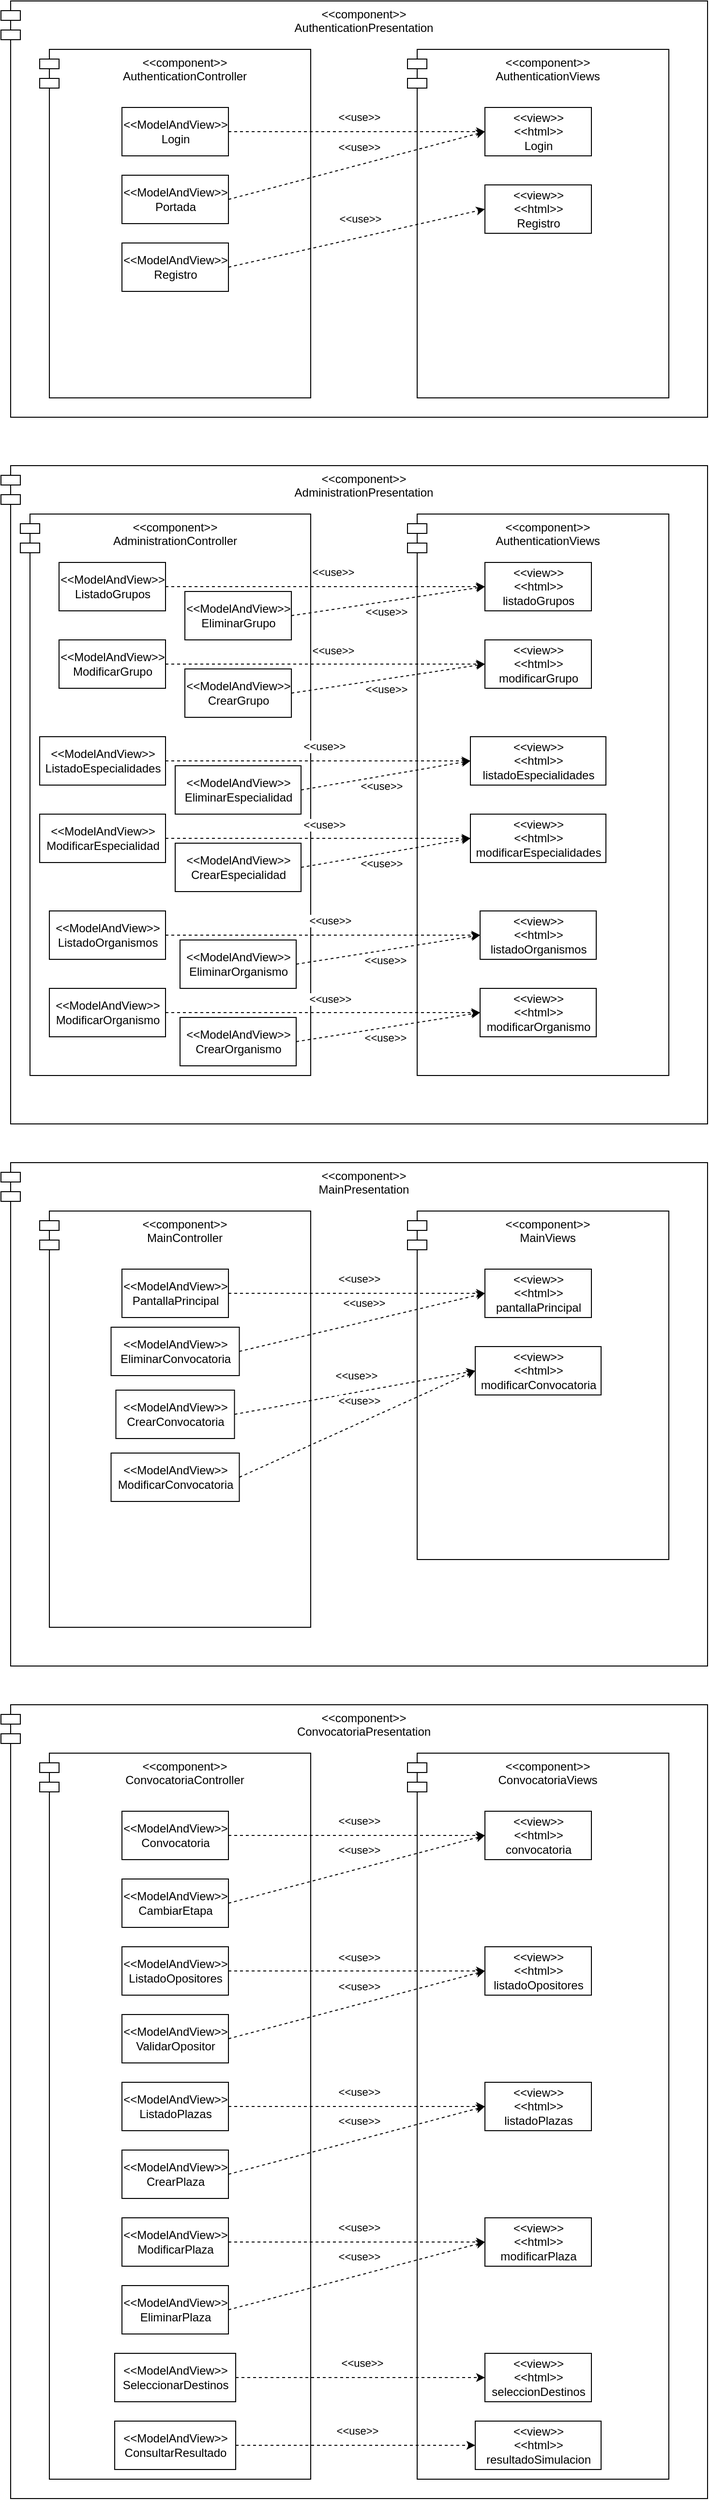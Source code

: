 <mxfile version="17.1.2" type="github">
  <diagram id="AxkOQcfwC_eE_syWc4v8" name="Page-1">
    <mxGraphModel dx="1422" dy="752" grid="1" gridSize="10" guides="1" tooltips="1" connect="1" arrows="1" fold="1" page="1" pageScale="1" pageWidth="827" pageHeight="1169" math="0" shadow="0">
      <root>
        <mxCell id="0" />
        <mxCell id="1" parent="0" />
        <mxCell id="vNdeVi5ogd6aJ1DIu0Zj-1" value="&lt;&lt;component&gt;&gt;&#xa;AuthenticationPresentation" style="shape=module;align=left;spacingLeft=20;align=center;verticalAlign=top;" parent="1" vertex="1">
          <mxGeometry x="30" y="40" width="730" height="430" as="geometry" />
        </mxCell>
        <mxCell id="vNdeVi5ogd6aJ1DIu0Zj-2" value="&lt;&lt;component&gt;&gt;&#xa;AuthenticationController" style="shape=module;align=left;spacingLeft=20;align=center;verticalAlign=top;" parent="1" vertex="1">
          <mxGeometry x="70" y="90" width="280" height="360" as="geometry" />
        </mxCell>
        <mxCell id="vNdeVi5ogd6aJ1DIu0Zj-3" value="&lt;&lt;component&gt;&gt;&#xa;AuthenticationViews" style="shape=module;align=left;spacingLeft=20;align=center;verticalAlign=top;" parent="1" vertex="1">
          <mxGeometry x="450" y="90" width="270" height="360" as="geometry" />
        </mxCell>
        <mxCell id="vNdeVi5ogd6aJ1DIu0Zj-4" value="&amp;lt;&amp;lt;view&amp;gt;&amp;gt;&lt;br&gt;&amp;lt;&amp;lt;html&amp;gt;&amp;gt;&lt;br&gt;Login" style="html=1;" parent="1" vertex="1">
          <mxGeometry x="530" y="150" width="110" height="50" as="geometry" />
        </mxCell>
        <mxCell id="vNdeVi5ogd6aJ1DIu0Zj-5" value="&amp;lt;&amp;lt;view&amp;gt;&amp;gt;&lt;br&gt;&amp;lt;&amp;lt;html&amp;gt;&amp;gt;&lt;br&gt;Registro" style="html=1;" parent="1" vertex="1">
          <mxGeometry x="530" y="230" width="110" height="50" as="geometry" />
        </mxCell>
        <mxCell id="vNdeVi5ogd6aJ1DIu0Zj-6" value="&amp;lt;&amp;lt;ModelAndView&amp;gt;&amp;gt;&lt;br&gt;Login" style="html=1;" parent="1" vertex="1">
          <mxGeometry x="155" y="150" width="110" height="50" as="geometry" />
        </mxCell>
        <mxCell id="vNdeVi5ogd6aJ1DIu0Zj-7" value="&amp;lt;&amp;lt;ModelAndView&amp;gt;&amp;gt;&lt;br&gt;Portada" style="html=1;" parent="1" vertex="1">
          <mxGeometry x="155" y="220" width="110" height="50" as="geometry" />
        </mxCell>
        <mxCell id="vNdeVi5ogd6aJ1DIu0Zj-8" value="&amp;lt;&amp;lt;ModelAndView&amp;gt;&amp;gt;&lt;br&gt;Registro" style="html=1;" parent="1" vertex="1">
          <mxGeometry x="155" y="290" width="110" height="50" as="geometry" />
        </mxCell>
        <mxCell id="vNdeVi5ogd6aJ1DIu0Zj-10" value="" style="endArrow=classic;html=1;rounded=0;exitX=1;exitY=0.5;exitDx=0;exitDy=0;entryX=0;entryY=0.5;entryDx=0;entryDy=0;dashed=1;" parent="1" source="vNdeVi5ogd6aJ1DIu0Zj-6" target="vNdeVi5ogd6aJ1DIu0Zj-4" edge="1">
          <mxGeometry width="50" height="50" relative="1" as="geometry">
            <mxPoint x="390" y="290" as="sourcePoint" />
            <mxPoint x="440" y="240" as="targetPoint" />
          </mxGeometry>
        </mxCell>
        <mxCell id="vNdeVi5ogd6aJ1DIu0Zj-11" value="&amp;lt;&amp;lt;use&amp;gt;&amp;gt;" style="edgeLabel;html=1;align=center;verticalAlign=middle;resizable=0;points=[];" parent="vNdeVi5ogd6aJ1DIu0Zj-10" vertex="1" connectable="0">
          <mxGeometry x="0.162" y="-1" relative="1" as="geometry">
            <mxPoint x="-19" y="-16" as="offset" />
          </mxGeometry>
        </mxCell>
        <mxCell id="vNdeVi5ogd6aJ1DIu0Zj-14" value="" style="endArrow=classic;html=1;rounded=0;exitX=1;exitY=0.5;exitDx=0;exitDy=0;entryX=0;entryY=0.5;entryDx=0;entryDy=0;dashed=1;" parent="1" source="vNdeVi5ogd6aJ1DIu0Zj-7" target="vNdeVi5ogd6aJ1DIu0Zj-4" edge="1">
          <mxGeometry width="50" height="50" relative="1" as="geometry">
            <mxPoint x="275" y="185" as="sourcePoint" />
            <mxPoint x="540" y="185" as="targetPoint" />
          </mxGeometry>
        </mxCell>
        <mxCell id="vNdeVi5ogd6aJ1DIu0Zj-15" value="&amp;lt;&amp;lt;use&amp;gt;&amp;gt;" style="edgeLabel;html=1;align=center;verticalAlign=middle;resizable=0;points=[];" parent="vNdeVi5ogd6aJ1DIu0Zj-14" vertex="1" connectable="0">
          <mxGeometry x="0.162" y="-1" relative="1" as="geometry">
            <mxPoint x="-19" y="-15" as="offset" />
          </mxGeometry>
        </mxCell>
        <mxCell id="vNdeVi5ogd6aJ1DIu0Zj-16" value="" style="endArrow=classic;html=1;rounded=0;exitX=1;exitY=0.5;exitDx=0;exitDy=0;entryX=0;entryY=0.5;entryDx=0;entryDy=0;dashed=1;" parent="1" source="vNdeVi5ogd6aJ1DIu0Zj-8" target="vNdeVi5ogd6aJ1DIu0Zj-5" edge="1">
          <mxGeometry width="50" height="50" relative="1" as="geometry">
            <mxPoint x="275" y="185" as="sourcePoint" />
            <mxPoint x="540" y="185" as="targetPoint" />
          </mxGeometry>
        </mxCell>
        <mxCell id="vNdeVi5ogd6aJ1DIu0Zj-17" value="&amp;lt;&amp;lt;use&amp;gt;&amp;gt;" style="edgeLabel;html=1;align=center;verticalAlign=middle;resizable=0;points=[];" parent="vNdeVi5ogd6aJ1DIu0Zj-16" vertex="1" connectable="0">
          <mxGeometry x="0.162" y="-1" relative="1" as="geometry">
            <mxPoint x="-19" y="-16" as="offset" />
          </mxGeometry>
        </mxCell>
        <mxCell id="QQFFvae5NlyF0eOOkwyp-1" value="&lt;&lt;component&gt;&gt;&#xa;AdministrationPresentation" style="shape=module;align=left;spacingLeft=20;align=center;verticalAlign=top;" vertex="1" parent="1">
          <mxGeometry x="30" y="520" width="730" height="680" as="geometry" />
        </mxCell>
        <mxCell id="QQFFvae5NlyF0eOOkwyp-2" value="&lt;&lt;component&gt;&gt;&#xa;AdministrationController" style="shape=module;align=left;spacingLeft=20;align=center;verticalAlign=top;" vertex="1" parent="1">
          <mxGeometry x="50" y="570" width="300" height="580" as="geometry" />
        </mxCell>
        <mxCell id="QQFFvae5NlyF0eOOkwyp-3" value="&lt;&lt;component&gt;&gt;&#xa;AuthenticationViews" style="shape=module;align=left;spacingLeft=20;align=center;verticalAlign=top;" vertex="1" parent="1">
          <mxGeometry x="450" y="570" width="270" height="580" as="geometry" />
        </mxCell>
        <mxCell id="QQFFvae5NlyF0eOOkwyp-4" value="&amp;lt;&amp;lt;view&amp;gt;&amp;gt;&lt;br&gt;&amp;lt;&amp;lt;html&amp;gt;&amp;gt;&lt;br&gt;listadoGrupos" style="html=1;" vertex="1" parent="1">
          <mxGeometry x="530" y="620" width="110" height="50" as="geometry" />
        </mxCell>
        <mxCell id="QQFFvae5NlyF0eOOkwyp-5" value="&amp;lt;&amp;lt;view&amp;gt;&amp;gt;&lt;br&gt;&lt;div&gt;&amp;lt;&amp;lt;html&amp;gt;&amp;gt;&lt;/div&gt;&lt;div&gt;modificarGrupo&lt;br&gt;&lt;/div&gt;" style="html=1;" vertex="1" parent="1">
          <mxGeometry x="530" y="700" width="110" height="50" as="geometry" />
        </mxCell>
        <mxCell id="QQFFvae5NlyF0eOOkwyp-6" value="&lt;div&gt;&amp;lt;&amp;lt;ModelAndView&amp;gt;&amp;gt;&lt;/div&gt;&lt;div&gt;ListadoGrupos&lt;br&gt;&lt;/div&gt;" style="html=1;" vertex="1" parent="1">
          <mxGeometry x="90" y="620" width="110" height="50" as="geometry" />
        </mxCell>
        <mxCell id="QQFFvae5NlyF0eOOkwyp-7" value="&amp;lt;&amp;lt;ModelAndView&amp;gt;&amp;gt;&lt;br&gt;ModificarGrupo" style="html=1;" vertex="1" parent="1">
          <mxGeometry x="90" y="700" width="110" height="50" as="geometry" />
        </mxCell>
        <mxCell id="QQFFvae5NlyF0eOOkwyp-8" value="&amp;lt;&amp;lt;ModelAndView&amp;gt;&amp;gt;&lt;br&gt;EliminarGrupo" style="html=1;" vertex="1" parent="1">
          <mxGeometry x="220" y="650" width="110" height="50" as="geometry" />
        </mxCell>
        <mxCell id="QQFFvae5NlyF0eOOkwyp-9" value="" style="endArrow=classic;html=1;rounded=0;exitX=1;exitY=0.5;exitDx=0;exitDy=0;entryX=0;entryY=0.5;entryDx=0;entryDy=0;dashed=1;" edge="1" parent="1" source="QQFFvae5NlyF0eOOkwyp-6" target="QQFFvae5NlyF0eOOkwyp-4">
          <mxGeometry width="50" height="50" relative="1" as="geometry">
            <mxPoint x="390" y="770" as="sourcePoint" />
            <mxPoint x="440" y="720" as="targetPoint" />
          </mxGeometry>
        </mxCell>
        <mxCell id="QQFFvae5NlyF0eOOkwyp-10" value="&amp;lt;&amp;lt;use&amp;gt;&amp;gt;" style="edgeLabel;html=1;align=center;verticalAlign=middle;resizable=0;points=[];" vertex="1" connectable="0" parent="QQFFvae5NlyF0eOOkwyp-9">
          <mxGeometry x="0.162" y="-1" relative="1" as="geometry">
            <mxPoint x="-19" y="-16" as="offset" />
          </mxGeometry>
        </mxCell>
        <mxCell id="QQFFvae5NlyF0eOOkwyp-11" value="" style="endArrow=classic;html=1;rounded=0;exitX=1;exitY=0.5;exitDx=0;exitDy=0;entryX=0;entryY=0.5;entryDx=0;entryDy=0;dashed=1;" edge="1" parent="1" source="QQFFvae5NlyF0eOOkwyp-7" target="QQFFvae5NlyF0eOOkwyp-5">
          <mxGeometry width="50" height="50" relative="1" as="geometry">
            <mxPoint x="275" y="665" as="sourcePoint" />
            <mxPoint x="540" y="665" as="targetPoint" />
          </mxGeometry>
        </mxCell>
        <mxCell id="QQFFvae5NlyF0eOOkwyp-12" value="&amp;lt;&amp;lt;use&amp;gt;&amp;gt;" style="edgeLabel;html=1;align=center;verticalAlign=middle;resizable=0;points=[];" vertex="1" connectable="0" parent="QQFFvae5NlyF0eOOkwyp-11">
          <mxGeometry x="0.162" y="-1" relative="1" as="geometry">
            <mxPoint x="-19" y="-15" as="offset" />
          </mxGeometry>
        </mxCell>
        <mxCell id="QQFFvae5NlyF0eOOkwyp-13" value="" style="endArrow=classic;html=1;rounded=0;exitX=1;exitY=0.5;exitDx=0;exitDy=0;entryX=0;entryY=0.5;entryDx=0;entryDy=0;dashed=1;" edge="1" parent="1" source="QQFFvae5NlyF0eOOkwyp-15" target="QQFFvae5NlyF0eOOkwyp-5">
          <mxGeometry width="50" height="50" relative="1" as="geometry">
            <mxPoint x="275" y="665" as="sourcePoint" />
            <mxPoint x="540" y="665" as="targetPoint" />
          </mxGeometry>
        </mxCell>
        <mxCell id="QQFFvae5NlyF0eOOkwyp-14" value="&amp;lt;&amp;lt;use&amp;gt;&amp;gt;" style="edgeLabel;html=1;align=center;verticalAlign=middle;resizable=0;points=[];" vertex="1" connectable="0" parent="QQFFvae5NlyF0eOOkwyp-13">
          <mxGeometry x="0.162" y="-1" relative="1" as="geometry">
            <mxPoint x="-19" y="12" as="offset" />
          </mxGeometry>
        </mxCell>
        <mxCell id="QQFFvae5NlyF0eOOkwyp-15" value="&amp;lt;&amp;lt;ModelAndView&amp;gt;&amp;gt;&lt;br&gt;CrearGrupo" style="html=1;" vertex="1" parent="1">
          <mxGeometry x="220" y="730" width="110" height="50" as="geometry" />
        </mxCell>
        <mxCell id="QQFFvae5NlyF0eOOkwyp-16" value="" style="endArrow=classic;html=1;rounded=0;exitX=1;exitY=0.5;exitDx=0;exitDy=0;entryX=0;entryY=0.5;entryDx=0;entryDy=0;dashed=1;" edge="1" parent="1" source="QQFFvae5NlyF0eOOkwyp-8" target="QQFFvae5NlyF0eOOkwyp-4">
          <mxGeometry width="50" height="50" relative="1" as="geometry">
            <mxPoint x="275" y="665" as="sourcePoint" />
            <mxPoint x="540" y="665" as="targetPoint" />
          </mxGeometry>
        </mxCell>
        <mxCell id="QQFFvae5NlyF0eOOkwyp-17" value="&amp;lt;&amp;lt;use&amp;gt;&amp;gt;" style="edgeLabel;html=1;align=center;verticalAlign=middle;resizable=0;points=[];" vertex="1" connectable="0" parent="QQFFvae5NlyF0eOOkwyp-16">
          <mxGeometry x="0.162" y="-1" relative="1" as="geometry">
            <mxPoint x="-19" y="12" as="offset" />
          </mxGeometry>
        </mxCell>
        <mxCell id="QQFFvae5NlyF0eOOkwyp-18" value="&amp;lt;&amp;lt;view&amp;gt;&amp;gt;&lt;br&gt;&amp;lt;&amp;lt;html&amp;gt;&amp;gt;&lt;br&gt;listadoEspecialidades" style="html=1;" vertex="1" parent="1">
          <mxGeometry x="515" y="800" width="140" height="50" as="geometry" />
        </mxCell>
        <mxCell id="QQFFvae5NlyF0eOOkwyp-19" value="&amp;lt;&amp;lt;view&amp;gt;&amp;gt;&lt;br&gt;&lt;div&gt;&amp;lt;&amp;lt;html&amp;gt;&amp;gt;&lt;/div&gt;&lt;div&gt;modificarEspecialidades&lt;/div&gt;" style="html=1;" vertex="1" parent="1">
          <mxGeometry x="515" y="880" width="140" height="50" as="geometry" />
        </mxCell>
        <mxCell id="QQFFvae5NlyF0eOOkwyp-20" value="&lt;div&gt;&amp;lt;&amp;lt;ModelAndView&amp;gt;&amp;gt;&lt;/div&gt;&lt;div&gt;ListadoEspecialidades&lt;br&gt;&lt;/div&gt;" style="html=1;" vertex="1" parent="1">
          <mxGeometry x="70" y="800" width="130" height="50" as="geometry" />
        </mxCell>
        <mxCell id="QQFFvae5NlyF0eOOkwyp-21" value="&amp;lt;&amp;lt;ModelAndView&amp;gt;&amp;gt;&lt;br&gt;ModificarEspecialidad" style="html=1;" vertex="1" parent="1">
          <mxGeometry x="70" y="880" width="130" height="50" as="geometry" />
        </mxCell>
        <mxCell id="QQFFvae5NlyF0eOOkwyp-22" value="&amp;lt;&amp;lt;ModelAndView&amp;gt;&amp;gt;&lt;br&gt;EliminarEspecialidad" style="html=1;" vertex="1" parent="1">
          <mxGeometry x="210" y="830" width="130" height="50" as="geometry" />
        </mxCell>
        <mxCell id="QQFFvae5NlyF0eOOkwyp-23" value="" style="endArrow=classic;html=1;rounded=0;exitX=1;exitY=0.5;exitDx=0;exitDy=0;entryX=0;entryY=0.5;entryDx=0;entryDy=0;dashed=1;" edge="1" parent="1" source="QQFFvae5NlyF0eOOkwyp-20" target="QQFFvae5NlyF0eOOkwyp-18">
          <mxGeometry width="50" height="50" relative="1" as="geometry">
            <mxPoint x="390" y="950" as="sourcePoint" />
            <mxPoint x="440" y="900" as="targetPoint" />
          </mxGeometry>
        </mxCell>
        <mxCell id="QQFFvae5NlyF0eOOkwyp-24" value="&amp;lt;&amp;lt;use&amp;gt;&amp;gt;" style="edgeLabel;html=1;align=center;verticalAlign=middle;resizable=0;points=[];" vertex="1" connectable="0" parent="QQFFvae5NlyF0eOOkwyp-23">
          <mxGeometry x="0.162" y="-1" relative="1" as="geometry">
            <mxPoint x="-19" y="-16" as="offset" />
          </mxGeometry>
        </mxCell>
        <mxCell id="QQFFvae5NlyF0eOOkwyp-25" value="" style="endArrow=classic;html=1;rounded=0;exitX=1;exitY=0.5;exitDx=0;exitDy=0;entryX=0;entryY=0.5;entryDx=0;entryDy=0;dashed=1;" edge="1" parent="1" source="QQFFvae5NlyF0eOOkwyp-21" target="QQFFvae5NlyF0eOOkwyp-19">
          <mxGeometry width="50" height="50" relative="1" as="geometry">
            <mxPoint x="275" y="845" as="sourcePoint" />
            <mxPoint x="540" y="845" as="targetPoint" />
          </mxGeometry>
        </mxCell>
        <mxCell id="QQFFvae5NlyF0eOOkwyp-26" value="&amp;lt;&amp;lt;use&amp;gt;&amp;gt;" style="edgeLabel;html=1;align=center;verticalAlign=middle;resizable=0;points=[];" vertex="1" connectable="0" parent="QQFFvae5NlyF0eOOkwyp-25">
          <mxGeometry x="0.162" y="-1" relative="1" as="geometry">
            <mxPoint x="-19" y="-15" as="offset" />
          </mxGeometry>
        </mxCell>
        <mxCell id="QQFFvae5NlyF0eOOkwyp-27" value="" style="endArrow=classic;html=1;rounded=0;exitX=1;exitY=0.5;exitDx=0;exitDy=0;entryX=0;entryY=0.5;entryDx=0;entryDy=0;dashed=1;" edge="1" parent="1" source="QQFFvae5NlyF0eOOkwyp-29" target="QQFFvae5NlyF0eOOkwyp-19">
          <mxGeometry width="50" height="50" relative="1" as="geometry">
            <mxPoint x="275" y="845" as="sourcePoint" />
            <mxPoint x="540" y="845" as="targetPoint" />
          </mxGeometry>
        </mxCell>
        <mxCell id="QQFFvae5NlyF0eOOkwyp-28" value="&amp;lt;&amp;lt;use&amp;gt;&amp;gt;" style="edgeLabel;html=1;align=center;verticalAlign=middle;resizable=0;points=[];" vertex="1" connectable="0" parent="QQFFvae5NlyF0eOOkwyp-27">
          <mxGeometry x="0.162" y="-1" relative="1" as="geometry">
            <mxPoint x="-19" y="12" as="offset" />
          </mxGeometry>
        </mxCell>
        <mxCell id="QQFFvae5NlyF0eOOkwyp-29" value="&amp;lt;&amp;lt;ModelAndView&amp;gt;&amp;gt;&lt;br&gt;CrearEspecialidad" style="html=1;" vertex="1" parent="1">
          <mxGeometry x="210" y="910" width="130" height="50" as="geometry" />
        </mxCell>
        <mxCell id="QQFFvae5NlyF0eOOkwyp-30" value="" style="endArrow=classic;html=1;rounded=0;exitX=1;exitY=0.5;exitDx=0;exitDy=0;entryX=0;entryY=0.5;entryDx=0;entryDy=0;dashed=1;" edge="1" parent="1" source="QQFFvae5NlyF0eOOkwyp-22" target="QQFFvae5NlyF0eOOkwyp-18">
          <mxGeometry width="50" height="50" relative="1" as="geometry">
            <mxPoint x="275" y="845" as="sourcePoint" />
            <mxPoint x="540" y="845" as="targetPoint" />
          </mxGeometry>
        </mxCell>
        <mxCell id="QQFFvae5NlyF0eOOkwyp-31" value="&amp;lt;&amp;lt;use&amp;gt;&amp;gt;" style="edgeLabel;html=1;align=center;verticalAlign=middle;resizable=0;points=[];" vertex="1" connectable="0" parent="QQFFvae5NlyF0eOOkwyp-30">
          <mxGeometry x="0.162" y="-1" relative="1" as="geometry">
            <mxPoint x="-19" y="12" as="offset" />
          </mxGeometry>
        </mxCell>
        <mxCell id="QQFFvae5NlyF0eOOkwyp-32" value="&amp;lt;&amp;lt;view&amp;gt;&amp;gt;&lt;br&gt;&amp;lt;&amp;lt;html&amp;gt;&amp;gt;&lt;br&gt;listadoOrganismos" style="html=1;" vertex="1" parent="1">
          <mxGeometry x="525" y="980" width="120" height="50" as="geometry" />
        </mxCell>
        <mxCell id="QQFFvae5NlyF0eOOkwyp-33" value="&amp;lt;&amp;lt;view&amp;gt;&amp;gt;&lt;br&gt;&lt;div&gt;&amp;lt;&amp;lt;html&amp;gt;&amp;gt;&lt;/div&gt;&lt;div&gt;modificarOrganismo&lt;/div&gt;" style="html=1;" vertex="1" parent="1">
          <mxGeometry x="525" y="1060" width="120" height="50" as="geometry" />
        </mxCell>
        <mxCell id="QQFFvae5NlyF0eOOkwyp-34" value="&lt;div&gt;&amp;lt;&amp;lt;ModelAndView&amp;gt;&amp;gt;&lt;/div&gt;&lt;div&gt;ListadoOrganismos&lt;br&gt;&lt;/div&gt;" style="html=1;" vertex="1" parent="1">
          <mxGeometry x="80" y="980" width="120" height="50" as="geometry" />
        </mxCell>
        <mxCell id="QQFFvae5NlyF0eOOkwyp-35" value="&amp;lt;&amp;lt;ModelAndView&amp;gt;&amp;gt;&lt;br&gt;ModificarOrganismo" style="html=1;" vertex="1" parent="1">
          <mxGeometry x="80" y="1060" width="120" height="50" as="geometry" />
        </mxCell>
        <mxCell id="QQFFvae5NlyF0eOOkwyp-36" value="&amp;lt;&amp;lt;ModelAndView&amp;gt;&amp;gt;&lt;br&gt;EliminarOrganismo" style="html=1;" vertex="1" parent="1">
          <mxGeometry x="215" y="1010" width="120" height="50" as="geometry" />
        </mxCell>
        <mxCell id="QQFFvae5NlyF0eOOkwyp-37" value="" style="endArrow=classic;html=1;rounded=0;exitX=1;exitY=0.5;exitDx=0;exitDy=0;entryX=0;entryY=0.5;entryDx=0;entryDy=0;dashed=1;" edge="1" parent="1" source="QQFFvae5NlyF0eOOkwyp-34" target="QQFFvae5NlyF0eOOkwyp-32">
          <mxGeometry width="50" height="50" relative="1" as="geometry">
            <mxPoint x="390" y="1130" as="sourcePoint" />
            <mxPoint x="440" y="1080" as="targetPoint" />
          </mxGeometry>
        </mxCell>
        <mxCell id="QQFFvae5NlyF0eOOkwyp-38" value="&amp;lt;&amp;lt;use&amp;gt;&amp;gt;" style="edgeLabel;html=1;align=center;verticalAlign=middle;resizable=0;points=[];" vertex="1" connectable="0" parent="QQFFvae5NlyF0eOOkwyp-37">
          <mxGeometry x="0.162" y="-1" relative="1" as="geometry">
            <mxPoint x="-19" y="-16" as="offset" />
          </mxGeometry>
        </mxCell>
        <mxCell id="QQFFvae5NlyF0eOOkwyp-39" value="" style="endArrow=classic;html=1;rounded=0;exitX=1;exitY=0.5;exitDx=0;exitDy=0;entryX=0;entryY=0.5;entryDx=0;entryDy=0;dashed=1;" edge="1" parent="1" source="QQFFvae5NlyF0eOOkwyp-35" target="QQFFvae5NlyF0eOOkwyp-33">
          <mxGeometry width="50" height="50" relative="1" as="geometry">
            <mxPoint x="275" y="1025" as="sourcePoint" />
            <mxPoint x="540" y="1025" as="targetPoint" />
          </mxGeometry>
        </mxCell>
        <mxCell id="QQFFvae5NlyF0eOOkwyp-40" value="&amp;lt;&amp;lt;use&amp;gt;&amp;gt;" style="edgeLabel;html=1;align=center;verticalAlign=middle;resizable=0;points=[];" vertex="1" connectable="0" parent="QQFFvae5NlyF0eOOkwyp-39">
          <mxGeometry x="0.162" y="-1" relative="1" as="geometry">
            <mxPoint x="-19" y="-15" as="offset" />
          </mxGeometry>
        </mxCell>
        <mxCell id="QQFFvae5NlyF0eOOkwyp-41" value="" style="endArrow=classic;html=1;rounded=0;exitX=1;exitY=0.5;exitDx=0;exitDy=0;entryX=0;entryY=0.5;entryDx=0;entryDy=0;dashed=1;" edge="1" parent="1" source="QQFFvae5NlyF0eOOkwyp-43" target="QQFFvae5NlyF0eOOkwyp-33">
          <mxGeometry width="50" height="50" relative="1" as="geometry">
            <mxPoint x="275" y="1025" as="sourcePoint" />
            <mxPoint x="540" y="1025" as="targetPoint" />
          </mxGeometry>
        </mxCell>
        <mxCell id="QQFFvae5NlyF0eOOkwyp-42" value="&amp;lt;&amp;lt;use&amp;gt;&amp;gt;" style="edgeLabel;html=1;align=center;verticalAlign=middle;resizable=0;points=[];" vertex="1" connectable="0" parent="QQFFvae5NlyF0eOOkwyp-41">
          <mxGeometry x="0.162" y="-1" relative="1" as="geometry">
            <mxPoint x="-19" y="12" as="offset" />
          </mxGeometry>
        </mxCell>
        <mxCell id="QQFFvae5NlyF0eOOkwyp-43" value="&amp;lt;&amp;lt;ModelAndView&amp;gt;&amp;gt;&lt;br&gt;CrearOrganismo" style="html=1;" vertex="1" parent="1">
          <mxGeometry x="215" y="1090" width="120" height="50" as="geometry" />
        </mxCell>
        <mxCell id="QQFFvae5NlyF0eOOkwyp-44" value="" style="endArrow=classic;html=1;rounded=0;exitX=1;exitY=0.5;exitDx=0;exitDy=0;entryX=0;entryY=0.5;entryDx=0;entryDy=0;dashed=1;" edge="1" parent="1" source="QQFFvae5NlyF0eOOkwyp-36" target="QQFFvae5NlyF0eOOkwyp-32">
          <mxGeometry width="50" height="50" relative="1" as="geometry">
            <mxPoint x="275" y="1025" as="sourcePoint" />
            <mxPoint x="540" y="1025" as="targetPoint" />
          </mxGeometry>
        </mxCell>
        <mxCell id="QQFFvae5NlyF0eOOkwyp-45" value="&amp;lt;&amp;lt;use&amp;gt;&amp;gt;" style="edgeLabel;html=1;align=center;verticalAlign=middle;resizable=0;points=[];" vertex="1" connectable="0" parent="QQFFvae5NlyF0eOOkwyp-44">
          <mxGeometry x="0.162" y="-1" relative="1" as="geometry">
            <mxPoint x="-19" y="12" as="offset" />
          </mxGeometry>
        </mxCell>
        <mxCell id="QQFFvae5NlyF0eOOkwyp-46" value="&lt;&lt;component&gt;&gt;&#xa;MainPresentation" style="shape=module;align=left;spacingLeft=20;align=center;verticalAlign=top;" vertex="1" parent="1">
          <mxGeometry x="30" y="1240" width="730" height="520" as="geometry" />
        </mxCell>
        <mxCell id="QQFFvae5NlyF0eOOkwyp-47" value="&lt;&lt;component&gt;&gt;&#xa;MainController" style="shape=module;align=left;spacingLeft=20;align=center;verticalAlign=top;" vertex="1" parent="1">
          <mxGeometry x="70" y="1290" width="280" height="430" as="geometry" />
        </mxCell>
        <mxCell id="QQFFvae5NlyF0eOOkwyp-48" value="&lt;&lt;component&gt;&gt;&#xa;MainViews" style="shape=module;align=left;spacingLeft=20;align=center;verticalAlign=top;" vertex="1" parent="1">
          <mxGeometry x="450" y="1290" width="270" height="360" as="geometry" />
        </mxCell>
        <mxCell id="QQFFvae5NlyF0eOOkwyp-49" value="&amp;lt;&amp;lt;view&amp;gt;&amp;gt;&lt;br&gt;&lt;div&gt;&amp;lt;&amp;lt;html&amp;gt;&amp;gt;&lt;/div&gt;&lt;div&gt;pantallaPrincipal&lt;br&gt;&lt;/div&gt;" style="html=1;" vertex="1" parent="1">
          <mxGeometry x="530" y="1350" width="110" height="50" as="geometry" />
        </mxCell>
        <mxCell id="QQFFvae5NlyF0eOOkwyp-50" value="&amp;lt;&amp;lt;view&amp;gt;&amp;gt;&lt;br&gt;&amp;lt;&amp;lt;html&amp;gt;&amp;gt;&lt;br&gt;modificarConvocatoria" style="html=1;" vertex="1" parent="1">
          <mxGeometry x="520" y="1430" width="130" height="50" as="geometry" />
        </mxCell>
        <mxCell id="QQFFvae5NlyF0eOOkwyp-51" value="&amp;lt;&amp;lt;ModelAndView&amp;gt;&amp;gt;&lt;br&gt;PantallaPrincipal" style="html=1;" vertex="1" parent="1">
          <mxGeometry x="155" y="1350" width="110" height="50" as="geometry" />
        </mxCell>
        <mxCell id="QQFFvae5NlyF0eOOkwyp-52" value="&lt;div&gt;&amp;lt;&amp;lt;ModelAndView&amp;gt;&amp;gt;&lt;/div&gt;&lt;div&gt;CrearConvocatoria&lt;br&gt;&lt;/div&gt;" style="html=1;" vertex="1" parent="1">
          <mxGeometry x="148.75" y="1475" width="122.5" height="50" as="geometry" />
        </mxCell>
        <mxCell id="QQFFvae5NlyF0eOOkwyp-53" value="&lt;div&gt;&amp;lt;&amp;lt;ModelAndView&amp;gt;&amp;gt;&lt;/div&gt;&lt;div&gt;ModificarConvocatoria&lt;br&gt;&lt;/div&gt;" style="html=1;" vertex="1" parent="1">
          <mxGeometry x="143.75" y="1540" width="132.5" height="50" as="geometry" />
        </mxCell>
        <mxCell id="QQFFvae5NlyF0eOOkwyp-54" value="" style="endArrow=classic;html=1;rounded=0;exitX=1;exitY=0.5;exitDx=0;exitDy=0;entryX=0;entryY=0.5;entryDx=0;entryDy=0;dashed=1;" edge="1" parent="1" source="QQFFvae5NlyF0eOOkwyp-51" target="QQFFvae5NlyF0eOOkwyp-49">
          <mxGeometry width="50" height="50" relative="1" as="geometry">
            <mxPoint x="390" y="1490" as="sourcePoint" />
            <mxPoint x="440" y="1440" as="targetPoint" />
          </mxGeometry>
        </mxCell>
        <mxCell id="QQFFvae5NlyF0eOOkwyp-55" value="&amp;lt;&amp;lt;use&amp;gt;&amp;gt;" style="edgeLabel;html=1;align=center;verticalAlign=middle;resizable=0;points=[];" vertex="1" connectable="0" parent="QQFFvae5NlyF0eOOkwyp-54">
          <mxGeometry x="0.162" y="-1" relative="1" as="geometry">
            <mxPoint x="-19" y="-16" as="offset" />
          </mxGeometry>
        </mxCell>
        <mxCell id="QQFFvae5NlyF0eOOkwyp-56" value="" style="endArrow=classic;html=1;rounded=0;exitX=1;exitY=0.5;exitDx=0;exitDy=0;entryX=0;entryY=0.5;entryDx=0;entryDy=0;dashed=1;" edge="1" parent="1" source="QQFFvae5NlyF0eOOkwyp-52" target="QQFFvae5NlyF0eOOkwyp-50">
          <mxGeometry width="50" height="50" relative="1" as="geometry">
            <mxPoint x="275" y="1385" as="sourcePoint" />
            <mxPoint x="540" y="1385" as="targetPoint" />
          </mxGeometry>
        </mxCell>
        <mxCell id="QQFFvae5NlyF0eOOkwyp-57" value="&amp;lt;&amp;lt;use&amp;gt;&amp;gt;" style="edgeLabel;html=1;align=center;verticalAlign=middle;resizable=0;points=[];" vertex="1" connectable="0" parent="QQFFvae5NlyF0eOOkwyp-56">
          <mxGeometry x="0.162" y="-1" relative="1" as="geometry">
            <mxPoint x="-19" y="-15" as="offset" />
          </mxGeometry>
        </mxCell>
        <mxCell id="QQFFvae5NlyF0eOOkwyp-58" value="" style="endArrow=classic;html=1;rounded=0;exitX=1;exitY=0.5;exitDx=0;exitDy=0;entryX=0;entryY=0.5;entryDx=0;entryDy=0;dashed=1;" edge="1" parent="1" source="QQFFvae5NlyF0eOOkwyp-53" target="QQFFvae5NlyF0eOOkwyp-50">
          <mxGeometry width="50" height="50" relative="1" as="geometry">
            <mxPoint x="275" y="1385" as="sourcePoint" />
            <mxPoint x="540" y="1385" as="targetPoint" />
          </mxGeometry>
        </mxCell>
        <mxCell id="QQFFvae5NlyF0eOOkwyp-59" value="&amp;lt;&amp;lt;use&amp;gt;&amp;gt;" style="edgeLabel;html=1;align=center;verticalAlign=middle;resizable=0;points=[];" vertex="1" connectable="0" parent="QQFFvae5NlyF0eOOkwyp-58">
          <mxGeometry x="0.162" y="-1" relative="1" as="geometry">
            <mxPoint x="-19" y="-16" as="offset" />
          </mxGeometry>
        </mxCell>
        <mxCell id="QQFFvae5NlyF0eOOkwyp-60" value="&lt;div&gt;&amp;lt;&amp;lt;ModelAndView&amp;gt;&amp;gt;&lt;/div&gt;&lt;div&gt;EliminarConvocatoria&lt;br&gt;&lt;/div&gt;" style="html=1;" vertex="1" parent="1">
          <mxGeometry x="143.75" y="1410" width="132.5" height="50" as="geometry" />
        </mxCell>
        <mxCell id="QQFFvae5NlyF0eOOkwyp-62" value="" style="endArrow=classic;html=1;rounded=0;entryX=0;entryY=0.5;entryDx=0;entryDy=0;dashed=1;exitX=1;exitY=0.5;exitDx=0;exitDy=0;" edge="1" parent="1" source="QQFFvae5NlyF0eOOkwyp-60" target="QQFFvae5NlyF0eOOkwyp-49">
          <mxGeometry width="50" height="50" relative="1" as="geometry">
            <mxPoint x="286.25" y="1525" as="sourcePoint" />
            <mxPoint x="530" y="1465" as="targetPoint" />
          </mxGeometry>
        </mxCell>
        <mxCell id="QQFFvae5NlyF0eOOkwyp-63" value="&amp;lt;&amp;lt;use&amp;gt;&amp;gt;" style="edgeLabel;html=1;align=center;verticalAlign=middle;resizable=0;points=[];" vertex="1" connectable="0" parent="QQFFvae5NlyF0eOOkwyp-62">
          <mxGeometry x="0.162" y="-1" relative="1" as="geometry">
            <mxPoint x="-19" y="-16" as="offset" />
          </mxGeometry>
        </mxCell>
        <mxCell id="QQFFvae5NlyF0eOOkwyp-64" value="&lt;&lt;component&gt;&gt;&#xa;ConvocatoriaPresentation" style="shape=module;align=left;spacingLeft=20;align=center;verticalAlign=top;" vertex="1" parent="1">
          <mxGeometry x="30" y="1800" width="730" height="820" as="geometry" />
        </mxCell>
        <mxCell id="QQFFvae5NlyF0eOOkwyp-65" value="&lt;&lt;component&gt;&gt;&#xa;ConvocatoriaController" style="shape=module;align=left;spacingLeft=20;align=center;verticalAlign=top;" vertex="1" parent="1">
          <mxGeometry x="70" y="1850" width="280" height="750" as="geometry" />
        </mxCell>
        <mxCell id="QQFFvae5NlyF0eOOkwyp-66" value="&lt;&lt;component&gt;&gt;&#xa;ConvocatoriaViews" style="shape=module;align=left;spacingLeft=20;align=center;verticalAlign=top;" vertex="1" parent="1">
          <mxGeometry x="450" y="1850" width="270" height="750" as="geometry" />
        </mxCell>
        <mxCell id="QQFFvae5NlyF0eOOkwyp-67" value="&amp;lt;&amp;lt;view&amp;gt;&amp;gt;&lt;br&gt;&amp;lt;&amp;lt;html&amp;gt;&amp;gt;&lt;br&gt;convocatoria" style="html=1;" vertex="1" parent="1">
          <mxGeometry x="530" y="1910" width="110" height="50" as="geometry" />
        </mxCell>
        <mxCell id="QQFFvae5NlyF0eOOkwyp-68" value="&amp;lt;&amp;lt;view&amp;gt;&amp;gt;&lt;br&gt;&lt;div&gt;&amp;lt;&amp;lt;html&amp;gt;&amp;gt;&lt;/div&gt;&lt;div&gt;listadoPlazas&lt;br&gt;&lt;/div&gt;" style="html=1;" vertex="1" parent="1">
          <mxGeometry x="530" y="2190" width="110" height="50" as="geometry" />
        </mxCell>
        <mxCell id="QQFFvae5NlyF0eOOkwyp-69" value="&lt;div&gt;&amp;lt;&amp;lt;ModelAndView&amp;gt;&amp;gt;&lt;/div&gt;&lt;div&gt;Convocatoria&lt;br&gt;&lt;/div&gt;" style="html=1;" vertex="1" parent="1">
          <mxGeometry x="155" y="1910" width="110" height="50" as="geometry" />
        </mxCell>
        <mxCell id="QQFFvae5NlyF0eOOkwyp-70" value="&lt;div&gt;&amp;lt;&amp;lt;ModelAndView&amp;gt;&amp;gt;&lt;/div&gt;&lt;div&gt;ListadoOpositores&lt;br&gt;&lt;/div&gt;" style="html=1;" vertex="1" parent="1">
          <mxGeometry x="155" y="2050" width="110" height="50" as="geometry" />
        </mxCell>
        <mxCell id="QQFFvae5NlyF0eOOkwyp-71" value="&lt;div&gt;&amp;lt;&amp;lt;ModelAndView&amp;gt;&amp;gt;&lt;/div&gt;&lt;div&gt;ListadoPlazas&lt;/div&gt;" style="html=1;" vertex="1" parent="1">
          <mxGeometry x="155" y="2190" width="110" height="50" as="geometry" />
        </mxCell>
        <mxCell id="QQFFvae5NlyF0eOOkwyp-72" value="" style="endArrow=classic;html=1;rounded=0;exitX=1;exitY=0.5;exitDx=0;exitDy=0;entryX=0;entryY=0.5;entryDx=0;entryDy=0;dashed=1;" edge="1" parent="1" source="QQFFvae5NlyF0eOOkwyp-69" target="QQFFvae5NlyF0eOOkwyp-67">
          <mxGeometry width="50" height="50" relative="1" as="geometry">
            <mxPoint x="390" y="2050" as="sourcePoint" />
            <mxPoint x="440" y="2000" as="targetPoint" />
          </mxGeometry>
        </mxCell>
        <mxCell id="QQFFvae5NlyF0eOOkwyp-73" value="&amp;lt;&amp;lt;use&amp;gt;&amp;gt;" style="edgeLabel;html=1;align=center;verticalAlign=middle;resizable=0;points=[];" vertex="1" connectable="0" parent="QQFFvae5NlyF0eOOkwyp-72">
          <mxGeometry x="0.162" y="-1" relative="1" as="geometry">
            <mxPoint x="-19" y="-16" as="offset" />
          </mxGeometry>
        </mxCell>
        <mxCell id="QQFFvae5NlyF0eOOkwyp-74" value="" style="endArrow=classic;html=1;rounded=0;exitX=1;exitY=0.5;exitDx=0;exitDy=0;entryX=0;entryY=0.5;entryDx=0;entryDy=0;dashed=1;" edge="1" parent="1" source="QQFFvae5NlyF0eOOkwyp-70" target="QQFFvae5NlyF0eOOkwyp-85">
          <mxGeometry width="50" height="50" relative="1" as="geometry">
            <mxPoint x="275" y="1945" as="sourcePoint" />
            <mxPoint x="540" y="1945" as="targetPoint" />
          </mxGeometry>
        </mxCell>
        <mxCell id="QQFFvae5NlyF0eOOkwyp-75" value="&amp;lt;&amp;lt;use&amp;gt;&amp;gt;" style="edgeLabel;html=1;align=center;verticalAlign=middle;resizable=0;points=[];" vertex="1" connectable="0" parent="QQFFvae5NlyF0eOOkwyp-74">
          <mxGeometry x="0.162" y="-1" relative="1" as="geometry">
            <mxPoint x="-19" y="-15" as="offset" />
          </mxGeometry>
        </mxCell>
        <mxCell id="QQFFvae5NlyF0eOOkwyp-76" value="" style="endArrow=classic;html=1;rounded=0;exitX=1;exitY=0.5;exitDx=0;exitDy=0;entryX=0;entryY=0.5;entryDx=0;entryDy=0;dashed=1;" edge="1" parent="1" source="QQFFvae5NlyF0eOOkwyp-71" target="QQFFvae5NlyF0eOOkwyp-68">
          <mxGeometry width="50" height="50" relative="1" as="geometry">
            <mxPoint x="275" y="1945" as="sourcePoint" />
            <mxPoint x="540" y="1945" as="targetPoint" />
          </mxGeometry>
        </mxCell>
        <mxCell id="QQFFvae5NlyF0eOOkwyp-77" value="&amp;lt;&amp;lt;use&amp;gt;&amp;gt;" style="edgeLabel;html=1;align=center;verticalAlign=middle;resizable=0;points=[];" vertex="1" connectable="0" parent="QQFFvae5NlyF0eOOkwyp-76">
          <mxGeometry x="0.162" y="-1" relative="1" as="geometry">
            <mxPoint x="-19" y="-16" as="offset" />
          </mxGeometry>
        </mxCell>
        <mxCell id="QQFFvae5NlyF0eOOkwyp-78" value="&lt;div&gt;&amp;lt;&amp;lt;ModelAndView&amp;gt;&amp;gt;&lt;/div&gt;&lt;div&gt;CambiarEtapa&lt;br&gt;&lt;/div&gt;" style="html=1;" vertex="1" parent="1">
          <mxGeometry x="155" y="1980" width="110" height="50" as="geometry" />
        </mxCell>
        <mxCell id="QQFFvae5NlyF0eOOkwyp-79" value="&lt;div&gt;&amp;lt;&amp;lt;ModelAndView&amp;gt;&amp;gt;&lt;/div&gt;&lt;div&gt;ValidarOpositor&lt;br&gt;&lt;/div&gt;" style="html=1;" vertex="1" parent="1">
          <mxGeometry x="155" y="2120" width="110" height="50" as="geometry" />
        </mxCell>
        <mxCell id="QQFFvae5NlyF0eOOkwyp-80" value="&lt;div&gt;&amp;lt;&amp;lt;ModelAndView&amp;gt;&amp;gt;&lt;/div&gt;&lt;div&gt;CrearPlaza&lt;br&gt;&lt;/div&gt;" style="html=1;" vertex="1" parent="1">
          <mxGeometry x="155" y="2260" width="110" height="50" as="geometry" />
        </mxCell>
        <mxCell id="QQFFvae5NlyF0eOOkwyp-81" value="&lt;div&gt;&amp;lt;&amp;lt;ModelAndView&amp;gt;&amp;gt;&lt;/div&gt;&lt;div&gt;ModificarPlaza&lt;br&gt;&lt;/div&gt;" style="html=1;" vertex="1" parent="1">
          <mxGeometry x="155" y="2330" width="110" height="50" as="geometry" />
        </mxCell>
        <mxCell id="QQFFvae5NlyF0eOOkwyp-82" value="&lt;div&gt;&amp;lt;&amp;lt;ModelAndView&amp;gt;&amp;gt;&lt;/div&gt;&lt;div&gt;EliminarPlaza&lt;br&gt;&lt;/div&gt;" style="html=1;" vertex="1" parent="1">
          <mxGeometry x="155" y="2400" width="110" height="50" as="geometry" />
        </mxCell>
        <mxCell id="QQFFvae5NlyF0eOOkwyp-83" value="&lt;div&gt;&amp;lt;&amp;lt;ModelAndView&amp;gt;&amp;gt;&lt;/div&gt;&lt;div&gt;SeleccionarDestinos&lt;br&gt;&lt;/div&gt;" style="html=1;" vertex="1" parent="1">
          <mxGeometry x="147.5" y="2470" width="125" height="50" as="geometry" />
        </mxCell>
        <mxCell id="QQFFvae5NlyF0eOOkwyp-84" value="&lt;div&gt;&amp;lt;&amp;lt;ModelAndView&amp;gt;&amp;gt;&lt;/div&gt;&lt;div&gt;ConsultarResultado&lt;br&gt;&lt;/div&gt;" style="html=1;" vertex="1" parent="1">
          <mxGeometry x="147.5" y="2540" width="125" height="50" as="geometry" />
        </mxCell>
        <mxCell id="QQFFvae5NlyF0eOOkwyp-85" value="&amp;lt;&amp;lt;view&amp;gt;&amp;gt;&lt;br&gt;&amp;lt;&amp;lt;html&amp;gt;&amp;gt;&lt;br&gt;listadoOpositores" style="html=1;" vertex="1" parent="1">
          <mxGeometry x="530" y="2050" width="110" height="50" as="geometry" />
        </mxCell>
        <mxCell id="QQFFvae5NlyF0eOOkwyp-88" value="&amp;lt;&amp;lt;view&amp;gt;&amp;gt;&lt;br&gt;&lt;div&gt;&amp;lt;&amp;lt;html&amp;gt;&amp;gt;&lt;/div&gt;&lt;div&gt;resultadoSimulacion&lt;br&gt;&lt;/div&gt;" style="html=1;" vertex="1" parent="1">
          <mxGeometry x="520" y="2540" width="130" height="50" as="geometry" />
        </mxCell>
        <mxCell id="QQFFvae5NlyF0eOOkwyp-89" value="" style="endArrow=classic;html=1;rounded=0;exitX=1;exitY=0.5;exitDx=0;exitDy=0;entryX=0;entryY=0.5;entryDx=0;entryDy=0;dashed=1;" edge="1" parent="1" source="QQFFvae5NlyF0eOOkwyp-78" target="QQFFvae5NlyF0eOOkwyp-67">
          <mxGeometry width="50" height="50" relative="1" as="geometry">
            <mxPoint x="275" y="1945" as="sourcePoint" />
            <mxPoint x="540" y="1945" as="targetPoint" />
          </mxGeometry>
        </mxCell>
        <mxCell id="QQFFvae5NlyF0eOOkwyp-90" value="&amp;lt;&amp;lt;use&amp;gt;&amp;gt;" style="edgeLabel;html=1;align=center;verticalAlign=middle;resizable=0;points=[];" vertex="1" connectable="0" parent="QQFFvae5NlyF0eOOkwyp-89">
          <mxGeometry x="0.162" y="-1" relative="1" as="geometry">
            <mxPoint x="-19" y="-16" as="offset" />
          </mxGeometry>
        </mxCell>
        <mxCell id="QQFFvae5NlyF0eOOkwyp-92" value="" style="endArrow=classic;html=1;rounded=0;exitX=1;exitY=0.5;exitDx=0;exitDy=0;entryX=0;entryY=0.5;entryDx=0;entryDy=0;dashed=1;" edge="1" parent="1" source="QQFFvae5NlyF0eOOkwyp-79" target="QQFFvae5NlyF0eOOkwyp-85">
          <mxGeometry width="50" height="50" relative="1" as="geometry">
            <mxPoint x="275" y="2085" as="sourcePoint" />
            <mxPoint x="540" y="2085" as="targetPoint" />
          </mxGeometry>
        </mxCell>
        <mxCell id="QQFFvae5NlyF0eOOkwyp-93" value="&amp;lt;&amp;lt;use&amp;gt;&amp;gt;" style="edgeLabel;html=1;align=center;verticalAlign=middle;resizable=0;points=[];" vertex="1" connectable="0" parent="QQFFvae5NlyF0eOOkwyp-92">
          <mxGeometry x="0.162" y="-1" relative="1" as="geometry">
            <mxPoint x="-19" y="-15" as="offset" />
          </mxGeometry>
        </mxCell>
        <mxCell id="QQFFvae5NlyF0eOOkwyp-94" value="" style="endArrow=classic;html=1;rounded=0;exitX=1;exitY=0.5;exitDx=0;exitDy=0;entryX=0;entryY=0.5;entryDx=0;entryDy=0;dashed=1;" edge="1" parent="1" source="QQFFvae5NlyF0eOOkwyp-80" target="QQFFvae5NlyF0eOOkwyp-68">
          <mxGeometry width="50" height="50" relative="1" as="geometry">
            <mxPoint x="275" y="2225" as="sourcePoint" />
            <mxPoint x="540" y="2225" as="targetPoint" />
          </mxGeometry>
        </mxCell>
        <mxCell id="QQFFvae5NlyF0eOOkwyp-95" value="&amp;lt;&amp;lt;use&amp;gt;&amp;gt;" style="edgeLabel;html=1;align=center;verticalAlign=middle;resizable=0;points=[];" vertex="1" connectable="0" parent="QQFFvae5NlyF0eOOkwyp-94">
          <mxGeometry x="0.162" y="-1" relative="1" as="geometry">
            <mxPoint x="-19" y="-16" as="offset" />
          </mxGeometry>
        </mxCell>
        <mxCell id="QQFFvae5NlyF0eOOkwyp-96" value="" style="endArrow=classic;html=1;rounded=0;exitX=1;exitY=0.5;exitDx=0;exitDy=0;entryX=0;entryY=0.5;entryDx=0;entryDy=0;dashed=1;" edge="1" parent="1" source="QQFFvae5NlyF0eOOkwyp-81" target="QQFFvae5NlyF0eOOkwyp-101">
          <mxGeometry width="50" height="50" relative="1" as="geometry">
            <mxPoint x="250" y="2280" as="sourcePoint" />
            <mxPoint x="515" y="2280" as="targetPoint" />
          </mxGeometry>
        </mxCell>
        <mxCell id="QQFFvae5NlyF0eOOkwyp-97" value="&amp;lt;&amp;lt;use&amp;gt;&amp;gt;" style="edgeLabel;html=1;align=center;verticalAlign=middle;resizable=0;points=[];" vertex="1" connectable="0" parent="QQFFvae5NlyF0eOOkwyp-96">
          <mxGeometry x="0.162" y="-1" relative="1" as="geometry">
            <mxPoint x="-19" y="-16" as="offset" />
          </mxGeometry>
        </mxCell>
        <mxCell id="QQFFvae5NlyF0eOOkwyp-98" value="" style="endArrow=classic;html=1;rounded=0;exitX=1;exitY=0.5;exitDx=0;exitDy=0;entryX=0;entryY=0.5;entryDx=0;entryDy=0;dashed=1;" edge="1" parent="1" source="QQFFvae5NlyF0eOOkwyp-82" target="QQFFvae5NlyF0eOOkwyp-101">
          <mxGeometry width="50" height="50" relative="1" as="geometry">
            <mxPoint x="295" y="2245" as="sourcePoint" />
            <mxPoint x="560" y="2245" as="targetPoint" />
          </mxGeometry>
        </mxCell>
        <mxCell id="QQFFvae5NlyF0eOOkwyp-99" value="&amp;lt;&amp;lt;use&amp;gt;&amp;gt;" style="edgeLabel;html=1;align=center;verticalAlign=middle;resizable=0;points=[];" vertex="1" connectable="0" parent="QQFFvae5NlyF0eOOkwyp-98">
          <mxGeometry x="0.162" y="-1" relative="1" as="geometry">
            <mxPoint x="-19" y="-16" as="offset" />
          </mxGeometry>
        </mxCell>
        <mxCell id="QQFFvae5NlyF0eOOkwyp-100" value="&amp;lt;&amp;lt;view&amp;gt;&amp;gt;&lt;br&gt;&lt;div&gt;&amp;lt;&amp;lt;html&amp;gt;&amp;gt;&lt;/div&gt;&lt;div&gt;seleccionDestinos&lt;br&gt;&lt;/div&gt;" style="html=1;" vertex="1" parent="1">
          <mxGeometry x="530" y="2470" width="110" height="50" as="geometry" />
        </mxCell>
        <mxCell id="QQFFvae5NlyF0eOOkwyp-101" value="&amp;lt;&amp;lt;view&amp;gt;&amp;gt;&lt;br&gt;&lt;div&gt;&amp;lt;&amp;lt;html&amp;gt;&amp;gt;&lt;/div&gt;&lt;div&gt;modificarPlaza&lt;br&gt;&lt;/div&gt;" style="html=1;" vertex="1" parent="1">
          <mxGeometry x="530" y="2330" width="110" height="50" as="geometry" />
        </mxCell>
        <mxCell id="QQFFvae5NlyF0eOOkwyp-102" value="" style="endArrow=classic;html=1;rounded=0;exitX=1;exitY=0.5;exitDx=0;exitDy=0;entryX=0;entryY=0.5;entryDx=0;entryDy=0;dashed=1;" edge="1" parent="1" source="QQFFvae5NlyF0eOOkwyp-83" target="QQFFvae5NlyF0eOOkwyp-100">
          <mxGeometry width="50" height="50" relative="1" as="geometry">
            <mxPoint x="275" y="2435" as="sourcePoint" />
            <mxPoint x="540" y="2305" as="targetPoint" />
          </mxGeometry>
        </mxCell>
        <mxCell id="QQFFvae5NlyF0eOOkwyp-103" value="&amp;lt;&amp;lt;use&amp;gt;&amp;gt;" style="edgeLabel;html=1;align=center;verticalAlign=middle;resizable=0;points=[];" vertex="1" connectable="0" parent="QQFFvae5NlyF0eOOkwyp-102">
          <mxGeometry x="0.162" y="-1" relative="1" as="geometry">
            <mxPoint x="-19" y="-16" as="offset" />
          </mxGeometry>
        </mxCell>
        <mxCell id="QQFFvae5NlyF0eOOkwyp-104" value="" style="endArrow=classic;html=1;rounded=0;exitX=1;exitY=0.5;exitDx=0;exitDy=0;entryX=0;entryY=0.5;entryDx=0;entryDy=0;dashed=1;" edge="1" parent="1" source="QQFFvae5NlyF0eOOkwyp-84" target="QQFFvae5NlyF0eOOkwyp-88">
          <mxGeometry width="50" height="50" relative="1" as="geometry">
            <mxPoint x="282.5" y="2505" as="sourcePoint" />
            <mxPoint x="540" y="2415" as="targetPoint" />
          </mxGeometry>
        </mxCell>
        <mxCell id="QQFFvae5NlyF0eOOkwyp-105" value="&amp;lt;&amp;lt;use&amp;gt;&amp;gt;" style="edgeLabel;html=1;align=center;verticalAlign=middle;resizable=0;points=[];" vertex="1" connectable="0" parent="QQFFvae5NlyF0eOOkwyp-104">
          <mxGeometry x="0.162" y="-1" relative="1" as="geometry">
            <mxPoint x="-19" y="-16" as="offset" />
          </mxGeometry>
        </mxCell>
      </root>
    </mxGraphModel>
  </diagram>
</mxfile>
